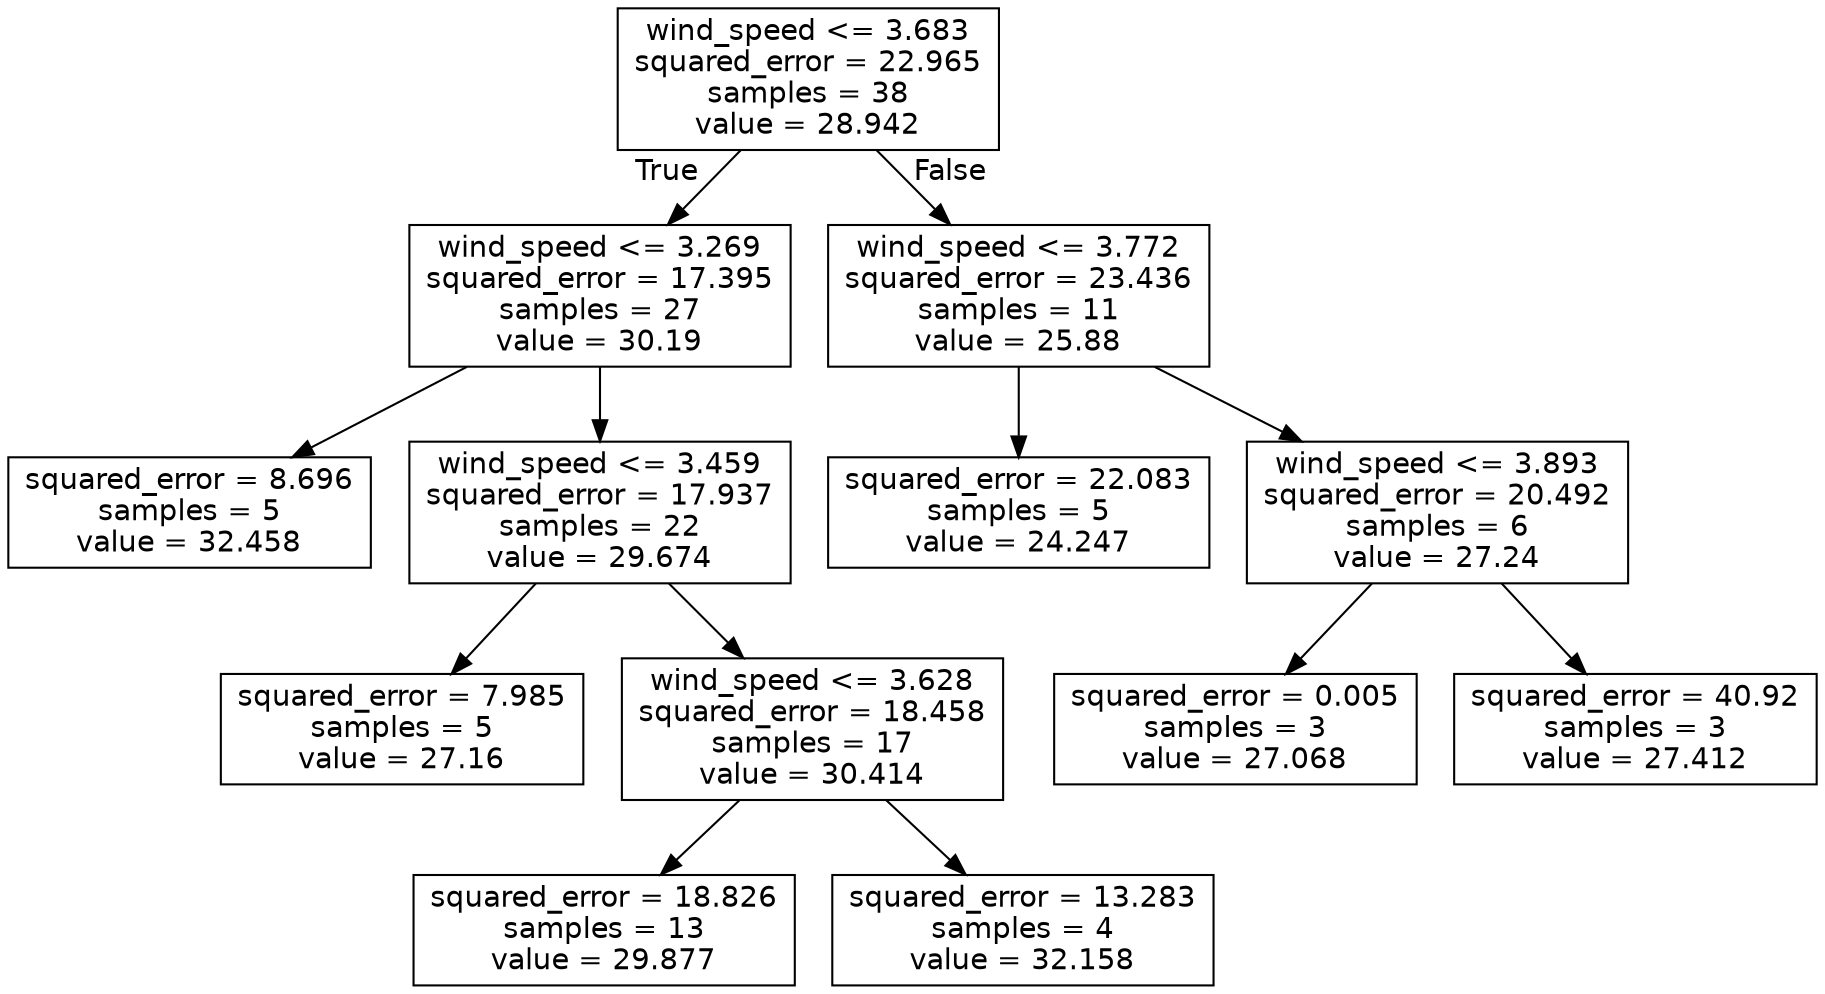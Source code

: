 digraph Tree {
node [shape=box, fontname="helvetica"] ;
edge [fontname="helvetica"] ;
0 [label="wind_speed <= 3.683\nsquared_error = 22.965\nsamples = 38\nvalue = 28.942"] ;
1 [label="wind_speed <= 3.269\nsquared_error = 17.395\nsamples = 27\nvalue = 30.19"] ;
0 -> 1 [labeldistance=2.5, labelangle=45, headlabel="True"] ;
3 [label="squared_error = 8.696\nsamples = 5\nvalue = 32.458"] ;
1 -> 3 ;
4 [label="wind_speed <= 3.459\nsquared_error = 17.937\nsamples = 22\nvalue = 29.674"] ;
1 -> 4 ;
5 [label="squared_error = 7.985\nsamples = 5\nvalue = 27.16"] ;
4 -> 5 ;
6 [label="wind_speed <= 3.628\nsquared_error = 18.458\nsamples = 17\nvalue = 30.414"] ;
4 -> 6 ;
9 [label="squared_error = 18.826\nsamples = 13\nvalue = 29.877"] ;
6 -> 9 ;
10 [label="squared_error = 13.283\nsamples = 4\nvalue = 32.158"] ;
6 -> 10 ;
2 [label="wind_speed <= 3.772\nsquared_error = 23.436\nsamples = 11\nvalue = 25.88"] ;
0 -> 2 [labeldistance=2.5, labelangle=-45, headlabel="False"] ;
7 [label="squared_error = 22.083\nsamples = 5\nvalue = 24.247"] ;
2 -> 7 ;
8 [label="wind_speed <= 3.893\nsquared_error = 20.492\nsamples = 6\nvalue = 27.24"] ;
2 -> 8 ;
11 [label="squared_error = 0.005\nsamples = 3\nvalue = 27.068"] ;
8 -> 11 ;
12 [label="squared_error = 40.92\nsamples = 3\nvalue = 27.412"] ;
8 -> 12 ;
}